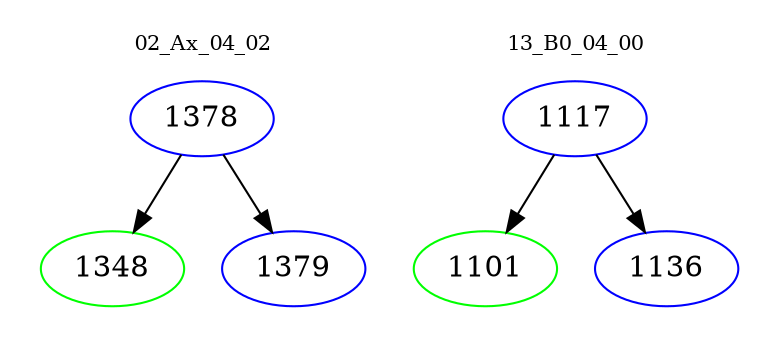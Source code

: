 digraph{
subgraph cluster_0 {
color = white
label = "02_Ax_04_02";
fontsize=10;
T0_1378 [label="1378", color="blue"]
T0_1378 -> T0_1348 [color="black"]
T0_1348 [label="1348", color="green"]
T0_1378 -> T0_1379 [color="black"]
T0_1379 [label="1379", color="blue"]
}
subgraph cluster_1 {
color = white
label = "13_B0_04_00";
fontsize=10;
T1_1117 [label="1117", color="blue"]
T1_1117 -> T1_1101 [color="black"]
T1_1101 [label="1101", color="green"]
T1_1117 -> T1_1136 [color="black"]
T1_1136 [label="1136", color="blue"]
}
}
